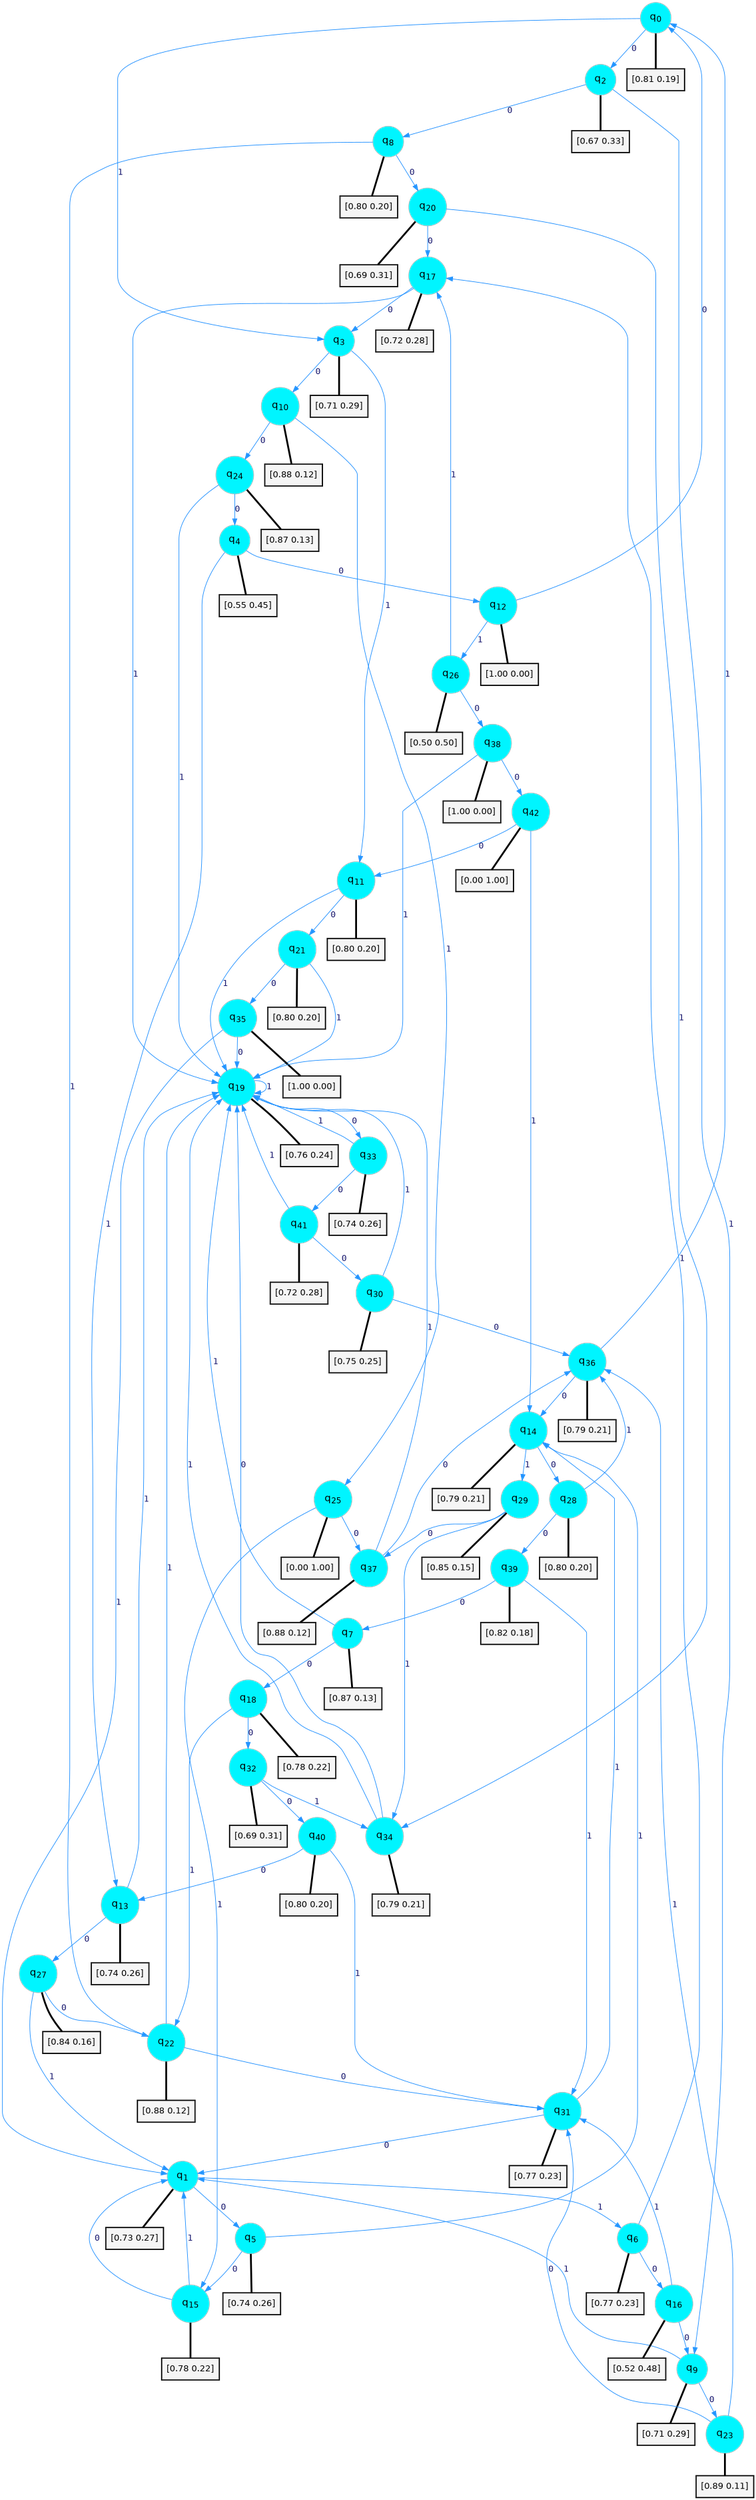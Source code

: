 digraph G {
graph [
bgcolor=transparent, dpi=300, rankdir=TD, size="40,25"];
node [
color=gray, fillcolor=turquoise1, fontcolor=black, fontname=Helvetica, fontsize=16, fontweight=bold, shape=circle, style=filled];
edge [
arrowsize=1, color=dodgerblue1, fontcolor=midnightblue, fontname=courier, fontweight=bold, penwidth=1, style=solid, weight=20];
0[label=<q<SUB>0</SUB>>];
1[label=<q<SUB>1</SUB>>];
2[label=<q<SUB>2</SUB>>];
3[label=<q<SUB>3</SUB>>];
4[label=<q<SUB>4</SUB>>];
5[label=<q<SUB>5</SUB>>];
6[label=<q<SUB>6</SUB>>];
7[label=<q<SUB>7</SUB>>];
8[label=<q<SUB>8</SUB>>];
9[label=<q<SUB>9</SUB>>];
10[label=<q<SUB>10</SUB>>];
11[label=<q<SUB>11</SUB>>];
12[label=<q<SUB>12</SUB>>];
13[label=<q<SUB>13</SUB>>];
14[label=<q<SUB>14</SUB>>];
15[label=<q<SUB>15</SUB>>];
16[label=<q<SUB>16</SUB>>];
17[label=<q<SUB>17</SUB>>];
18[label=<q<SUB>18</SUB>>];
19[label=<q<SUB>19</SUB>>];
20[label=<q<SUB>20</SUB>>];
21[label=<q<SUB>21</SUB>>];
22[label=<q<SUB>22</SUB>>];
23[label=<q<SUB>23</SUB>>];
24[label=<q<SUB>24</SUB>>];
25[label=<q<SUB>25</SUB>>];
26[label=<q<SUB>26</SUB>>];
27[label=<q<SUB>27</SUB>>];
28[label=<q<SUB>28</SUB>>];
29[label=<q<SUB>29</SUB>>];
30[label=<q<SUB>30</SUB>>];
31[label=<q<SUB>31</SUB>>];
32[label=<q<SUB>32</SUB>>];
33[label=<q<SUB>33</SUB>>];
34[label=<q<SUB>34</SUB>>];
35[label=<q<SUB>35</SUB>>];
36[label=<q<SUB>36</SUB>>];
37[label=<q<SUB>37</SUB>>];
38[label=<q<SUB>38</SUB>>];
39[label=<q<SUB>39</SUB>>];
40[label=<q<SUB>40</SUB>>];
41[label=<q<SUB>41</SUB>>];
42[label=<q<SUB>42</SUB>>];
43[label="[0.81 0.19]", shape=box,fontcolor=black, fontname=Helvetica, fontsize=14, penwidth=2, fillcolor=whitesmoke,color=black];
44[label="[0.73 0.27]", shape=box,fontcolor=black, fontname=Helvetica, fontsize=14, penwidth=2, fillcolor=whitesmoke,color=black];
45[label="[0.67 0.33]", shape=box,fontcolor=black, fontname=Helvetica, fontsize=14, penwidth=2, fillcolor=whitesmoke,color=black];
46[label="[0.71 0.29]", shape=box,fontcolor=black, fontname=Helvetica, fontsize=14, penwidth=2, fillcolor=whitesmoke,color=black];
47[label="[0.55 0.45]", shape=box,fontcolor=black, fontname=Helvetica, fontsize=14, penwidth=2, fillcolor=whitesmoke,color=black];
48[label="[0.74 0.26]", shape=box,fontcolor=black, fontname=Helvetica, fontsize=14, penwidth=2, fillcolor=whitesmoke,color=black];
49[label="[0.77 0.23]", shape=box,fontcolor=black, fontname=Helvetica, fontsize=14, penwidth=2, fillcolor=whitesmoke,color=black];
50[label="[0.87 0.13]", shape=box,fontcolor=black, fontname=Helvetica, fontsize=14, penwidth=2, fillcolor=whitesmoke,color=black];
51[label="[0.80 0.20]", shape=box,fontcolor=black, fontname=Helvetica, fontsize=14, penwidth=2, fillcolor=whitesmoke,color=black];
52[label="[0.71 0.29]", shape=box,fontcolor=black, fontname=Helvetica, fontsize=14, penwidth=2, fillcolor=whitesmoke,color=black];
53[label="[0.88 0.12]", shape=box,fontcolor=black, fontname=Helvetica, fontsize=14, penwidth=2, fillcolor=whitesmoke,color=black];
54[label="[0.80 0.20]", shape=box,fontcolor=black, fontname=Helvetica, fontsize=14, penwidth=2, fillcolor=whitesmoke,color=black];
55[label="[1.00 0.00]", shape=box,fontcolor=black, fontname=Helvetica, fontsize=14, penwidth=2, fillcolor=whitesmoke,color=black];
56[label="[0.74 0.26]", shape=box,fontcolor=black, fontname=Helvetica, fontsize=14, penwidth=2, fillcolor=whitesmoke,color=black];
57[label="[0.79 0.21]", shape=box,fontcolor=black, fontname=Helvetica, fontsize=14, penwidth=2, fillcolor=whitesmoke,color=black];
58[label="[0.78 0.22]", shape=box,fontcolor=black, fontname=Helvetica, fontsize=14, penwidth=2, fillcolor=whitesmoke,color=black];
59[label="[0.52 0.48]", shape=box,fontcolor=black, fontname=Helvetica, fontsize=14, penwidth=2, fillcolor=whitesmoke,color=black];
60[label="[0.72 0.28]", shape=box,fontcolor=black, fontname=Helvetica, fontsize=14, penwidth=2, fillcolor=whitesmoke,color=black];
61[label="[0.78 0.22]", shape=box,fontcolor=black, fontname=Helvetica, fontsize=14, penwidth=2, fillcolor=whitesmoke,color=black];
62[label="[0.76 0.24]", shape=box,fontcolor=black, fontname=Helvetica, fontsize=14, penwidth=2, fillcolor=whitesmoke,color=black];
63[label="[0.69 0.31]", shape=box,fontcolor=black, fontname=Helvetica, fontsize=14, penwidth=2, fillcolor=whitesmoke,color=black];
64[label="[0.80 0.20]", shape=box,fontcolor=black, fontname=Helvetica, fontsize=14, penwidth=2, fillcolor=whitesmoke,color=black];
65[label="[0.88 0.12]", shape=box,fontcolor=black, fontname=Helvetica, fontsize=14, penwidth=2, fillcolor=whitesmoke,color=black];
66[label="[0.89 0.11]", shape=box,fontcolor=black, fontname=Helvetica, fontsize=14, penwidth=2, fillcolor=whitesmoke,color=black];
67[label="[0.87 0.13]", shape=box,fontcolor=black, fontname=Helvetica, fontsize=14, penwidth=2, fillcolor=whitesmoke,color=black];
68[label="[0.00 1.00]", shape=box,fontcolor=black, fontname=Helvetica, fontsize=14, penwidth=2, fillcolor=whitesmoke,color=black];
69[label="[0.50 0.50]", shape=box,fontcolor=black, fontname=Helvetica, fontsize=14, penwidth=2, fillcolor=whitesmoke,color=black];
70[label="[0.84 0.16]", shape=box,fontcolor=black, fontname=Helvetica, fontsize=14, penwidth=2, fillcolor=whitesmoke,color=black];
71[label="[0.80 0.20]", shape=box,fontcolor=black, fontname=Helvetica, fontsize=14, penwidth=2, fillcolor=whitesmoke,color=black];
72[label="[0.85 0.15]", shape=box,fontcolor=black, fontname=Helvetica, fontsize=14, penwidth=2, fillcolor=whitesmoke,color=black];
73[label="[0.75 0.25]", shape=box,fontcolor=black, fontname=Helvetica, fontsize=14, penwidth=2, fillcolor=whitesmoke,color=black];
74[label="[0.77 0.23]", shape=box,fontcolor=black, fontname=Helvetica, fontsize=14, penwidth=2, fillcolor=whitesmoke,color=black];
75[label="[0.69 0.31]", shape=box,fontcolor=black, fontname=Helvetica, fontsize=14, penwidth=2, fillcolor=whitesmoke,color=black];
76[label="[0.74 0.26]", shape=box,fontcolor=black, fontname=Helvetica, fontsize=14, penwidth=2, fillcolor=whitesmoke,color=black];
77[label="[0.79 0.21]", shape=box,fontcolor=black, fontname=Helvetica, fontsize=14, penwidth=2, fillcolor=whitesmoke,color=black];
78[label="[1.00 0.00]", shape=box,fontcolor=black, fontname=Helvetica, fontsize=14, penwidth=2, fillcolor=whitesmoke,color=black];
79[label="[0.79 0.21]", shape=box,fontcolor=black, fontname=Helvetica, fontsize=14, penwidth=2, fillcolor=whitesmoke,color=black];
80[label="[0.88 0.12]", shape=box,fontcolor=black, fontname=Helvetica, fontsize=14, penwidth=2, fillcolor=whitesmoke,color=black];
81[label="[1.00 0.00]", shape=box,fontcolor=black, fontname=Helvetica, fontsize=14, penwidth=2, fillcolor=whitesmoke,color=black];
82[label="[0.82 0.18]", shape=box,fontcolor=black, fontname=Helvetica, fontsize=14, penwidth=2, fillcolor=whitesmoke,color=black];
83[label="[0.80 0.20]", shape=box,fontcolor=black, fontname=Helvetica, fontsize=14, penwidth=2, fillcolor=whitesmoke,color=black];
84[label="[0.72 0.28]", shape=box,fontcolor=black, fontname=Helvetica, fontsize=14, penwidth=2, fillcolor=whitesmoke,color=black];
85[label="[0.00 1.00]", shape=box,fontcolor=black, fontname=Helvetica, fontsize=14, penwidth=2, fillcolor=whitesmoke,color=black];
0->2 [label=0];
0->3 [label=1];
0->43 [arrowhead=none, penwidth=3,color=black];
1->5 [label=0];
1->6 [label=1];
1->44 [arrowhead=none, penwidth=3,color=black];
2->8 [label=0];
2->9 [label=1];
2->45 [arrowhead=none, penwidth=3,color=black];
3->10 [label=0];
3->11 [label=1];
3->46 [arrowhead=none, penwidth=3,color=black];
4->12 [label=0];
4->13 [label=1];
4->47 [arrowhead=none, penwidth=3,color=black];
5->15 [label=0];
5->14 [label=1];
5->48 [arrowhead=none, penwidth=3,color=black];
6->16 [label=0];
6->17 [label=1];
6->49 [arrowhead=none, penwidth=3,color=black];
7->18 [label=0];
7->19 [label=1];
7->50 [arrowhead=none, penwidth=3,color=black];
8->20 [label=0];
8->22 [label=1];
8->51 [arrowhead=none, penwidth=3,color=black];
9->23 [label=0];
9->1 [label=1];
9->52 [arrowhead=none, penwidth=3,color=black];
10->24 [label=0];
10->25 [label=1];
10->53 [arrowhead=none, penwidth=3,color=black];
11->21 [label=0];
11->19 [label=1];
11->54 [arrowhead=none, penwidth=3,color=black];
12->0 [label=0];
12->26 [label=1];
12->55 [arrowhead=none, penwidth=3,color=black];
13->27 [label=0];
13->19 [label=1];
13->56 [arrowhead=none, penwidth=3,color=black];
14->28 [label=0];
14->29 [label=1];
14->57 [arrowhead=none, penwidth=3,color=black];
15->1 [label=0];
15->1 [label=1];
15->58 [arrowhead=none, penwidth=3,color=black];
16->9 [label=0];
16->31 [label=1];
16->59 [arrowhead=none, penwidth=3,color=black];
17->3 [label=0];
17->19 [label=1];
17->60 [arrowhead=none, penwidth=3,color=black];
18->32 [label=0];
18->22 [label=1];
18->61 [arrowhead=none, penwidth=3,color=black];
19->33 [label=0];
19->19 [label=1];
19->62 [arrowhead=none, penwidth=3,color=black];
20->17 [label=0];
20->34 [label=1];
20->63 [arrowhead=none, penwidth=3,color=black];
21->35 [label=0];
21->19 [label=1];
21->64 [arrowhead=none, penwidth=3,color=black];
22->31 [label=0];
22->19 [label=1];
22->65 [arrowhead=none, penwidth=3,color=black];
23->31 [label=0];
23->36 [label=1];
23->66 [arrowhead=none, penwidth=3,color=black];
24->4 [label=0];
24->19 [label=1];
24->67 [arrowhead=none, penwidth=3,color=black];
25->37 [label=0];
25->15 [label=1];
25->68 [arrowhead=none, penwidth=3,color=black];
26->38 [label=0];
26->17 [label=1];
26->69 [arrowhead=none, penwidth=3,color=black];
27->22 [label=0];
27->1 [label=1];
27->70 [arrowhead=none, penwidth=3,color=black];
28->39 [label=0];
28->36 [label=1];
28->71 [arrowhead=none, penwidth=3,color=black];
29->37 [label=0];
29->34 [label=1];
29->72 [arrowhead=none, penwidth=3,color=black];
30->36 [label=0];
30->19 [label=1];
30->73 [arrowhead=none, penwidth=3,color=black];
31->1 [label=0];
31->14 [label=1];
31->74 [arrowhead=none, penwidth=3,color=black];
32->40 [label=0];
32->34 [label=1];
32->75 [arrowhead=none, penwidth=3,color=black];
33->41 [label=0];
33->19 [label=1];
33->76 [arrowhead=none, penwidth=3,color=black];
34->19 [label=0];
34->19 [label=1];
34->77 [arrowhead=none, penwidth=3,color=black];
35->19 [label=0];
35->1 [label=1];
35->78 [arrowhead=none, penwidth=3,color=black];
36->14 [label=0];
36->0 [label=1];
36->79 [arrowhead=none, penwidth=3,color=black];
37->36 [label=0];
37->19 [label=1];
37->80 [arrowhead=none, penwidth=3,color=black];
38->42 [label=0];
38->19 [label=1];
38->81 [arrowhead=none, penwidth=3,color=black];
39->7 [label=0];
39->31 [label=1];
39->82 [arrowhead=none, penwidth=3,color=black];
40->13 [label=0];
40->31 [label=1];
40->83 [arrowhead=none, penwidth=3,color=black];
41->30 [label=0];
41->19 [label=1];
41->84 [arrowhead=none, penwidth=3,color=black];
42->11 [label=0];
42->14 [label=1];
42->85 [arrowhead=none, penwidth=3,color=black];
}

